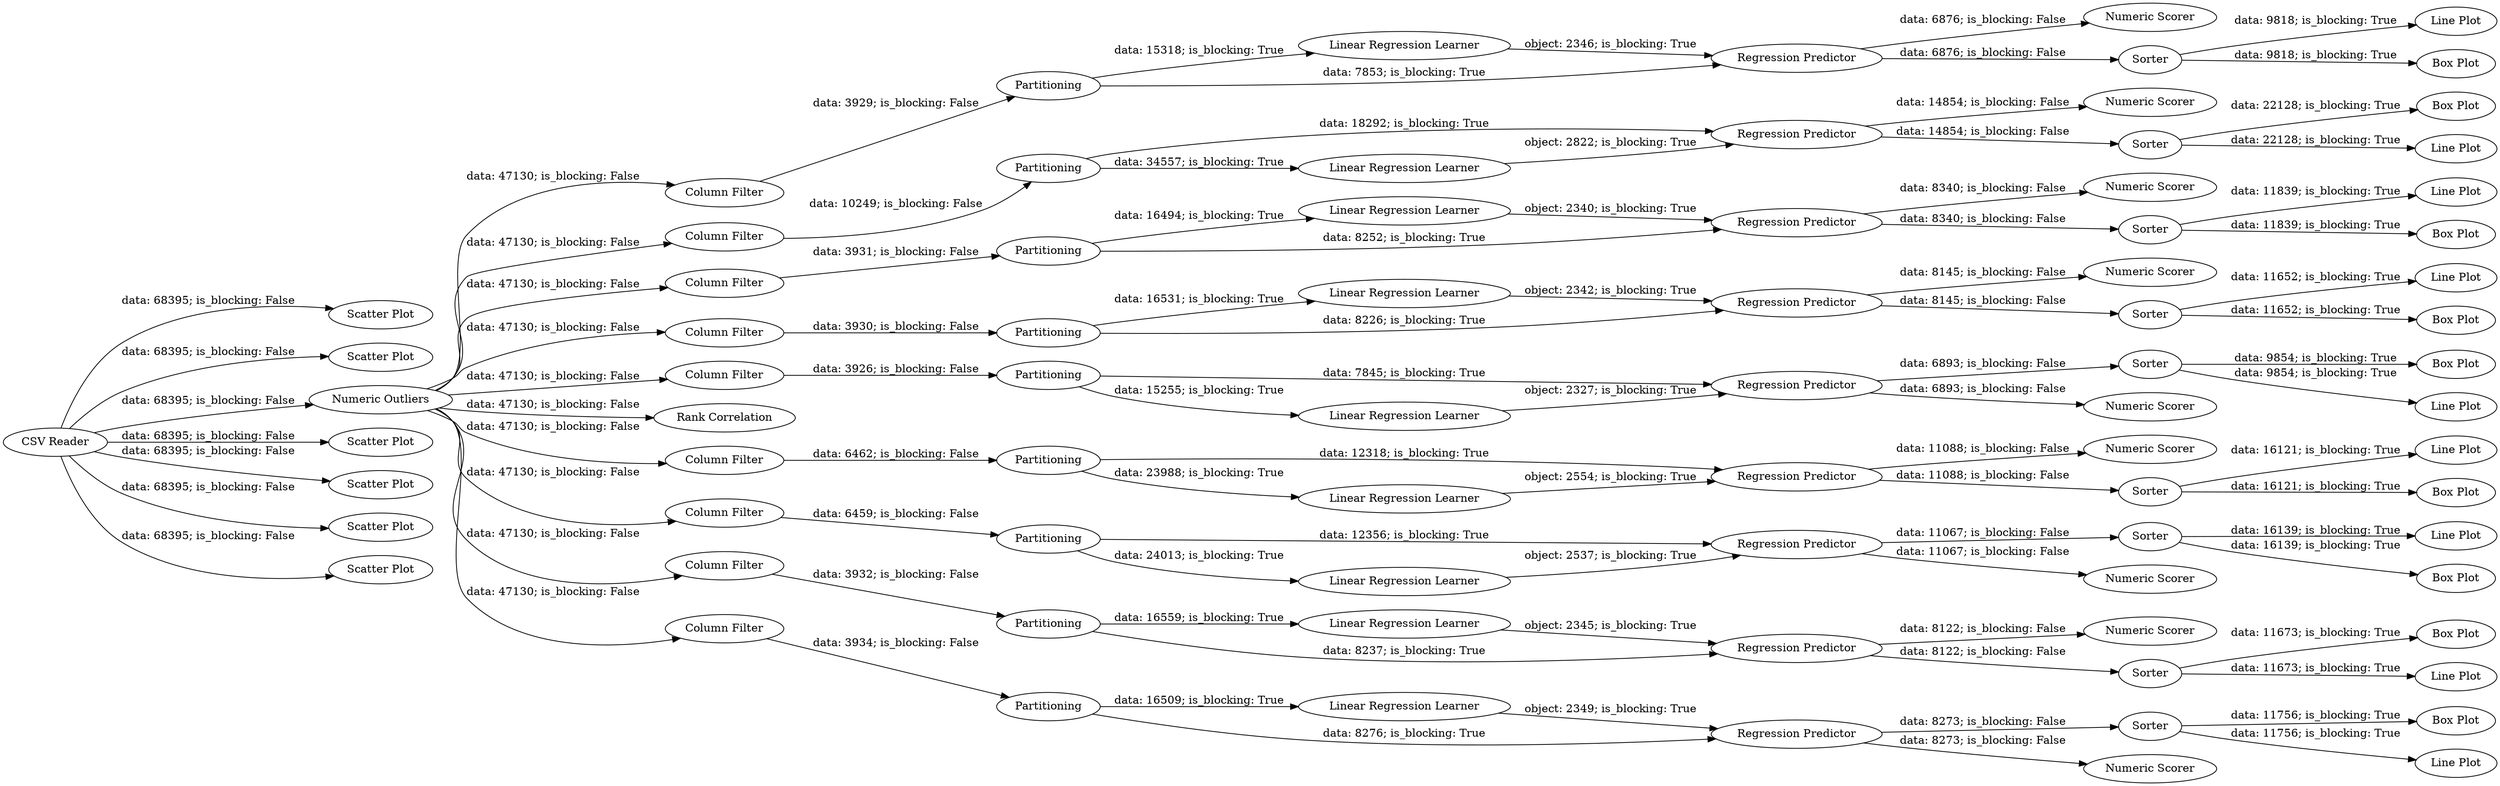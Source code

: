 digraph {
	"-1930312221375180157_39" [label="Numeric Scorer"]
	"-1930312221375180157_81" [label="Line Plot"]
	"-1930312221375180157_36" [label=Partitioning]
	"-1930312221375180157_48" [label=Sorter]
	"-1930312221375180157_32" [label=Sorter]
	"-1930312221375180157_58" [label="Column Filter"]
	"-1930312221375180157_14" [label="Numeric Scorer"]
	"-1930312221375180157_7" [label="Scatter Plot"]
	"-1930312221375180157_22" [label="Box Plot"]
	"-1930312221375180157_9" [label=Partitioning]
	"-1930312221375180157_34" [label="Box Plot"]
	"-1930312221375180157_78" [label="Regression Predictor"]
	"-1930312221375180157_6" [label="Scatter Plot"]
	"-1930312221375180157_8" [label="Numeric Outliers"]
	"-1930312221375180157_13" [label=Sorter]
	"-1930312221375180157_21" [label="Line Plot"]
	"-1930312221375180157_70" [label="Regression Predictor"]
	"-1930312221375180157_50" [label="Linear Regression Learner"]
	"-1930312221375180157_28" [label=Partitioning]
	"-1930312221375180157_11" [label="Regression Predictor"]
	"-1930312221375180157_72" [label=Sorter]
	"-1930312221375180157_62" [label="Numeric Scorer"]
	"-1930312221375180157_25" [label="Column Filter"]
	"-1930312221375180157_52" [label="Numeric Scorer"]
	"-1930312221375180157_44" [label=Partitioning]
	"-1930312221375180157_37" [label="Linear Regression Learner"]
	"-1930312221375180157_46" [label="Regression Predictor"]
	"-1930312221375180157_26" [label="Box Plot"]
	"-1930312221375180157_17" [label="Linear Regression Learner"]
	"-1930312221375180157_68" [label=Partitioning]
	"-1930312221375180157_40" [label=Sorter]
	"-1930312221375180157_15" [label="Column Filter"]
	"-1930312221375180157_29" [label="Linear Regression Learner"]
	"-1930312221375180157_79" [label="Numeric Scorer"]
	"-1930312221375180157_71" [label="Numeric Scorer"]
	"-1930312221375180157_47" [label="Numeric Scorer"]
	"-1930312221375180157_64" [label="Line Plot"]
	"-1930312221375180157_54" [label="Line Plot"]
	"-1930312221375180157_55" [label="Box Plot"]
	"-1930312221375180157_41" [label="Line Plot"]
	"-1930312221375180157_30" [label="Regression Predictor"]
	"-1930312221375180157_18" [label="Regression Predictor"]
	"-1930312221375180157_56" [label="Column Filter"]
	"-1930312221375180157_42" [label="Box Plot"]
	"-1930312221375180157_31" [label="Numeric Scorer"]
	"-1930312221375180157_38" [label="Regression Predictor"]
	"-1930312221375180157_73" [label="Line Plot"]
	"-1930312221375180157_77" [label="Linear Regression Learner"]
	"-1930312221375180157_51" [label="Regression Predictor"]
	"-1930312221375180157_80" [label=Sorter]
	"-1930312221375180157_45" [label="Linear Regression Learner"]
	"-1930312221375180157_69" [label="Linear Regression Learner"]
	"-1930312221375180157_43" [label="Column Filter"]
	"-1930312221375180157_60" [label="Linear Regression Learner"]
	"-1930312221375180157_53" [label=Sorter]
	"-1930312221375180157_63" [label=Sorter]
	"-1930312221375180157_66" [label="Rank Correlation"]
	"-1930312221375180157_65" [label="Box Plot"]
	"-1930312221375180157_1" [label="CSV Reader"]
	"-1930312221375180157_33" [label="Line Plot"]
	"-1930312221375180157_82" [label="Box Plot"]
	"-1930312221375180157_75" [label="Column Filter"]
	"-1930312221375180157_4" [label="Scatter Plot"]
	"-1930312221375180157_67" [label="Column Filter"]
	"-1930312221375180157_57" [label=Partitioning]
	"-1930312221375180157_3" [label="Scatter Plot"]
	"-1930312221375180157_10" [label="Linear Regression Learner"]
	"-1930312221375180157_49" [label="Line Plot"]
	"-1930312221375180157_76" [label=Partitioning]
	"-1930312221375180157_12" [label="Line Plot"]
	"-1930312221375180157_35" [label="Column Filter"]
	"-1930312221375180157_59" [label=Partitioning]
	"-1930312221375180157_2" [label="Scatter Plot"]
	"-1930312221375180157_5" [label="Scatter Plot"]
	"-1930312221375180157_19" [label="Numeric Scorer"]
	"-1930312221375180157_23" [label="Box Plot"]
	"-1930312221375180157_20" [label=Sorter]
	"-1930312221375180157_16" [label=Partitioning]
	"-1930312221375180157_61" [label="Regression Predictor"]
	"-1930312221375180157_27" [label="Column Filter"]
	"-1930312221375180157_74" [label="Box Plot"]
	"-1930312221375180157_40" -> "-1930312221375180157_34" [label="data: 11673; is_blocking: True"]
	"-1930312221375180157_57" -> "-1930312221375180157_51" [label="data: 8226; is_blocking: True"]
	"-1930312221375180157_56" -> "-1930312221375180157_57" [label="data: 3930; is_blocking: False"]
	"-1930312221375180157_57" -> "-1930312221375180157_50" [label="data: 16531; is_blocking: True"]
	"-1930312221375180157_43" -> "-1930312221375180157_44" [label="data: 3926; is_blocking: False"]
	"-1930312221375180157_16" -> "-1930312221375180157_18" [label="data: 8252; is_blocking: True"]
	"-1930312221375180157_38" -> "-1930312221375180157_39" [label="data: 8122; is_blocking: False"]
	"-1930312221375180157_75" -> "-1930312221375180157_76" [label="data: 6462; is_blocking: False"]
	"-1930312221375180157_1" -> "-1930312221375180157_4" [label="data: 68395; is_blocking: False"]
	"-1930312221375180157_44" -> "-1930312221375180157_45" [label="data: 15255; is_blocking: True"]
	"-1930312221375180157_46" -> "-1930312221375180157_48" [label="data: 6893; is_blocking: False"]
	"-1930312221375180157_8" -> "-1930312221375180157_25" [label="data: 47130; is_blocking: False"]
	"-1930312221375180157_61" -> "-1930312221375180157_63" [label="data: 6876; is_blocking: False"]
	"-1930312221375180157_28" -> "-1930312221375180157_29" [label="data: 16509; is_blocking: True"]
	"-1930312221375180157_8" -> "-1930312221375180157_43" [label="data: 47130; is_blocking: False"]
	"-1930312221375180157_58" -> "-1930312221375180157_59" [label="data: 3929; is_blocking: False"]
	"-1930312221375180157_63" -> "-1930312221375180157_64" [label="data: 9818; is_blocking: True"]
	"-1930312221375180157_8" -> "-1930312221375180157_75" [label="data: 47130; is_blocking: False"]
	"-1930312221375180157_35" -> "-1930312221375180157_36" [label="data: 3932; is_blocking: False"]
	"-1930312221375180157_13" -> "-1930312221375180157_22" [label="data: 22128; is_blocking: True"]
	"-1930312221375180157_11" -> "-1930312221375180157_14" [label="data: 14854; is_blocking: False"]
	"-1930312221375180157_76" -> "-1930312221375180157_78" [label="data: 12318; is_blocking: True"]
	"-1930312221375180157_59" -> "-1930312221375180157_61" [label="data: 7853; is_blocking: True"]
	"-1930312221375180157_32" -> "-1930312221375180157_26" [label="data: 11756; is_blocking: True"]
	"-1930312221375180157_48" -> "-1930312221375180157_49" [label="data: 9854; is_blocking: True"]
	"-1930312221375180157_59" -> "-1930312221375180157_60" [label="data: 15318; is_blocking: True"]
	"-1930312221375180157_53" -> "-1930312221375180157_54" [label="data: 11652; is_blocking: True"]
	"-1930312221375180157_63" -> "-1930312221375180157_65" [label="data: 9818; is_blocking: True"]
	"-1930312221375180157_1" -> "-1930312221375180157_2" [label="data: 68395; is_blocking: False"]
	"-1930312221375180157_20" -> "-1930312221375180157_23" [label="data: 11839; is_blocking: True"]
	"-1930312221375180157_27" -> "-1930312221375180157_28" [label="data: 3934; is_blocking: False"]
	"-1930312221375180157_8" -> "-1930312221375180157_56" [label="data: 47130; is_blocking: False"]
	"-1930312221375180157_70" -> "-1930312221375180157_71" [label="data: 11067; is_blocking: False"]
	"-1930312221375180157_78" -> "-1930312221375180157_79" [label="data: 11088; is_blocking: False"]
	"-1930312221375180157_69" -> "-1930312221375180157_70" [label="object: 2537; is_blocking: True"]
	"-1930312221375180157_51" -> "-1930312221375180157_52" [label="data: 8145; is_blocking: False"]
	"-1930312221375180157_1" -> "-1930312221375180157_8" [label="data: 68395; is_blocking: False"]
	"-1930312221375180157_72" -> "-1930312221375180157_73" [label="data: 16139; is_blocking: True"]
	"-1930312221375180157_51" -> "-1930312221375180157_53" [label="data: 8145; is_blocking: False"]
	"-1930312221375180157_1" -> "-1930312221375180157_7" [label="data: 68395; is_blocking: False"]
	"-1930312221375180157_44" -> "-1930312221375180157_46" [label="data: 7845; is_blocking: True"]
	"-1930312221375180157_9" -> "-1930312221375180157_11" [label="data: 18292; is_blocking: True"]
	"-1930312221375180157_46" -> "-1930312221375180157_47" [label="data: 6893; is_blocking: False"]
	"-1930312221375180157_16" -> "-1930312221375180157_17" [label="data: 16494; is_blocking: True"]
	"-1930312221375180157_9" -> "-1930312221375180157_10" [label="data: 34557; is_blocking: True"]
	"-1930312221375180157_61" -> "-1930312221375180157_62" [label="data: 6876; is_blocking: False"]
	"-1930312221375180157_8" -> "-1930312221375180157_58" [label="data: 47130; is_blocking: False"]
	"-1930312221375180157_11" -> "-1930312221375180157_13" [label="data: 14854; is_blocking: False"]
	"-1930312221375180157_50" -> "-1930312221375180157_51" [label="object: 2342; is_blocking: True"]
	"-1930312221375180157_67" -> "-1930312221375180157_68" [label="data: 6459; is_blocking: False"]
	"-1930312221375180157_40" -> "-1930312221375180157_41" [label="data: 11673; is_blocking: True"]
	"-1930312221375180157_8" -> "-1930312221375180157_67" [label="data: 47130; is_blocking: False"]
	"-1930312221375180157_18" -> "-1930312221375180157_19" [label="data: 8340; is_blocking: False"]
	"-1930312221375180157_10" -> "-1930312221375180157_11" [label="object: 2822; is_blocking: True"]
	"-1930312221375180157_38" -> "-1930312221375180157_40" [label="data: 8122; is_blocking: False"]
	"-1930312221375180157_53" -> "-1930312221375180157_55" [label="data: 11652; is_blocking: True"]
	"-1930312221375180157_1" -> "-1930312221375180157_3" [label="data: 68395; is_blocking: False"]
	"-1930312221375180157_15" -> "-1930312221375180157_16" [label="data: 3931; is_blocking: False"]
	"-1930312221375180157_20" -> "-1930312221375180157_21" [label="data: 11839; is_blocking: True"]
	"-1930312221375180157_68" -> "-1930312221375180157_70" [label="data: 12356; is_blocking: True"]
	"-1930312221375180157_30" -> "-1930312221375180157_31" [label="data: 8273; is_blocking: False"]
	"-1930312221375180157_25" -> "-1930312221375180157_9" [label="data: 10249; is_blocking: False"]
	"-1930312221375180157_72" -> "-1930312221375180157_74" [label="data: 16139; is_blocking: True"]
	"-1930312221375180157_8" -> "-1930312221375180157_66" [label="data: 47130; is_blocking: False"]
	"-1930312221375180157_68" -> "-1930312221375180157_69" [label="data: 24013; is_blocking: True"]
	"-1930312221375180157_78" -> "-1930312221375180157_80" [label="data: 11088; is_blocking: False"]
	"-1930312221375180157_29" -> "-1930312221375180157_30" [label="object: 2349; is_blocking: True"]
	"-1930312221375180157_80" -> "-1930312221375180157_81" [label="data: 16121; is_blocking: True"]
	"-1930312221375180157_8" -> "-1930312221375180157_35" [label="data: 47130; is_blocking: False"]
	"-1930312221375180157_32" -> "-1930312221375180157_33" [label="data: 11756; is_blocking: True"]
	"-1930312221375180157_45" -> "-1930312221375180157_46" [label="object: 2327; is_blocking: True"]
	"-1930312221375180157_36" -> "-1930312221375180157_38" [label="data: 8237; is_blocking: True"]
	"-1930312221375180157_60" -> "-1930312221375180157_61" [label="object: 2346; is_blocking: True"]
	"-1930312221375180157_76" -> "-1930312221375180157_77" [label="data: 23988; is_blocking: True"]
	"-1930312221375180157_77" -> "-1930312221375180157_78" [label="object: 2554; is_blocking: True"]
	"-1930312221375180157_37" -> "-1930312221375180157_38" [label="object: 2345; is_blocking: True"]
	"-1930312221375180157_28" -> "-1930312221375180157_30" [label="data: 8276; is_blocking: True"]
	"-1930312221375180157_48" -> "-1930312221375180157_42" [label="data: 9854; is_blocking: True"]
	"-1930312221375180157_8" -> "-1930312221375180157_27" [label="data: 47130; is_blocking: False"]
	"-1930312221375180157_13" -> "-1930312221375180157_12" [label="data: 22128; is_blocking: True"]
	"-1930312221375180157_70" -> "-1930312221375180157_72" [label="data: 11067; is_blocking: False"]
	"-1930312221375180157_1" -> "-1930312221375180157_5" [label="data: 68395; is_blocking: False"]
	"-1930312221375180157_80" -> "-1930312221375180157_82" [label="data: 16121; is_blocking: True"]
	"-1930312221375180157_17" -> "-1930312221375180157_18" [label="object: 2340; is_blocking: True"]
	"-1930312221375180157_8" -> "-1930312221375180157_15" [label="data: 47130; is_blocking: False"]
	"-1930312221375180157_18" -> "-1930312221375180157_20" [label="data: 8340; is_blocking: False"]
	"-1930312221375180157_36" -> "-1930312221375180157_37" [label="data: 16559; is_blocking: True"]
	"-1930312221375180157_1" -> "-1930312221375180157_6" [label="data: 68395; is_blocking: False"]
	"-1930312221375180157_30" -> "-1930312221375180157_32" [label="data: 8273; is_blocking: False"]
	rankdir=LR
}
